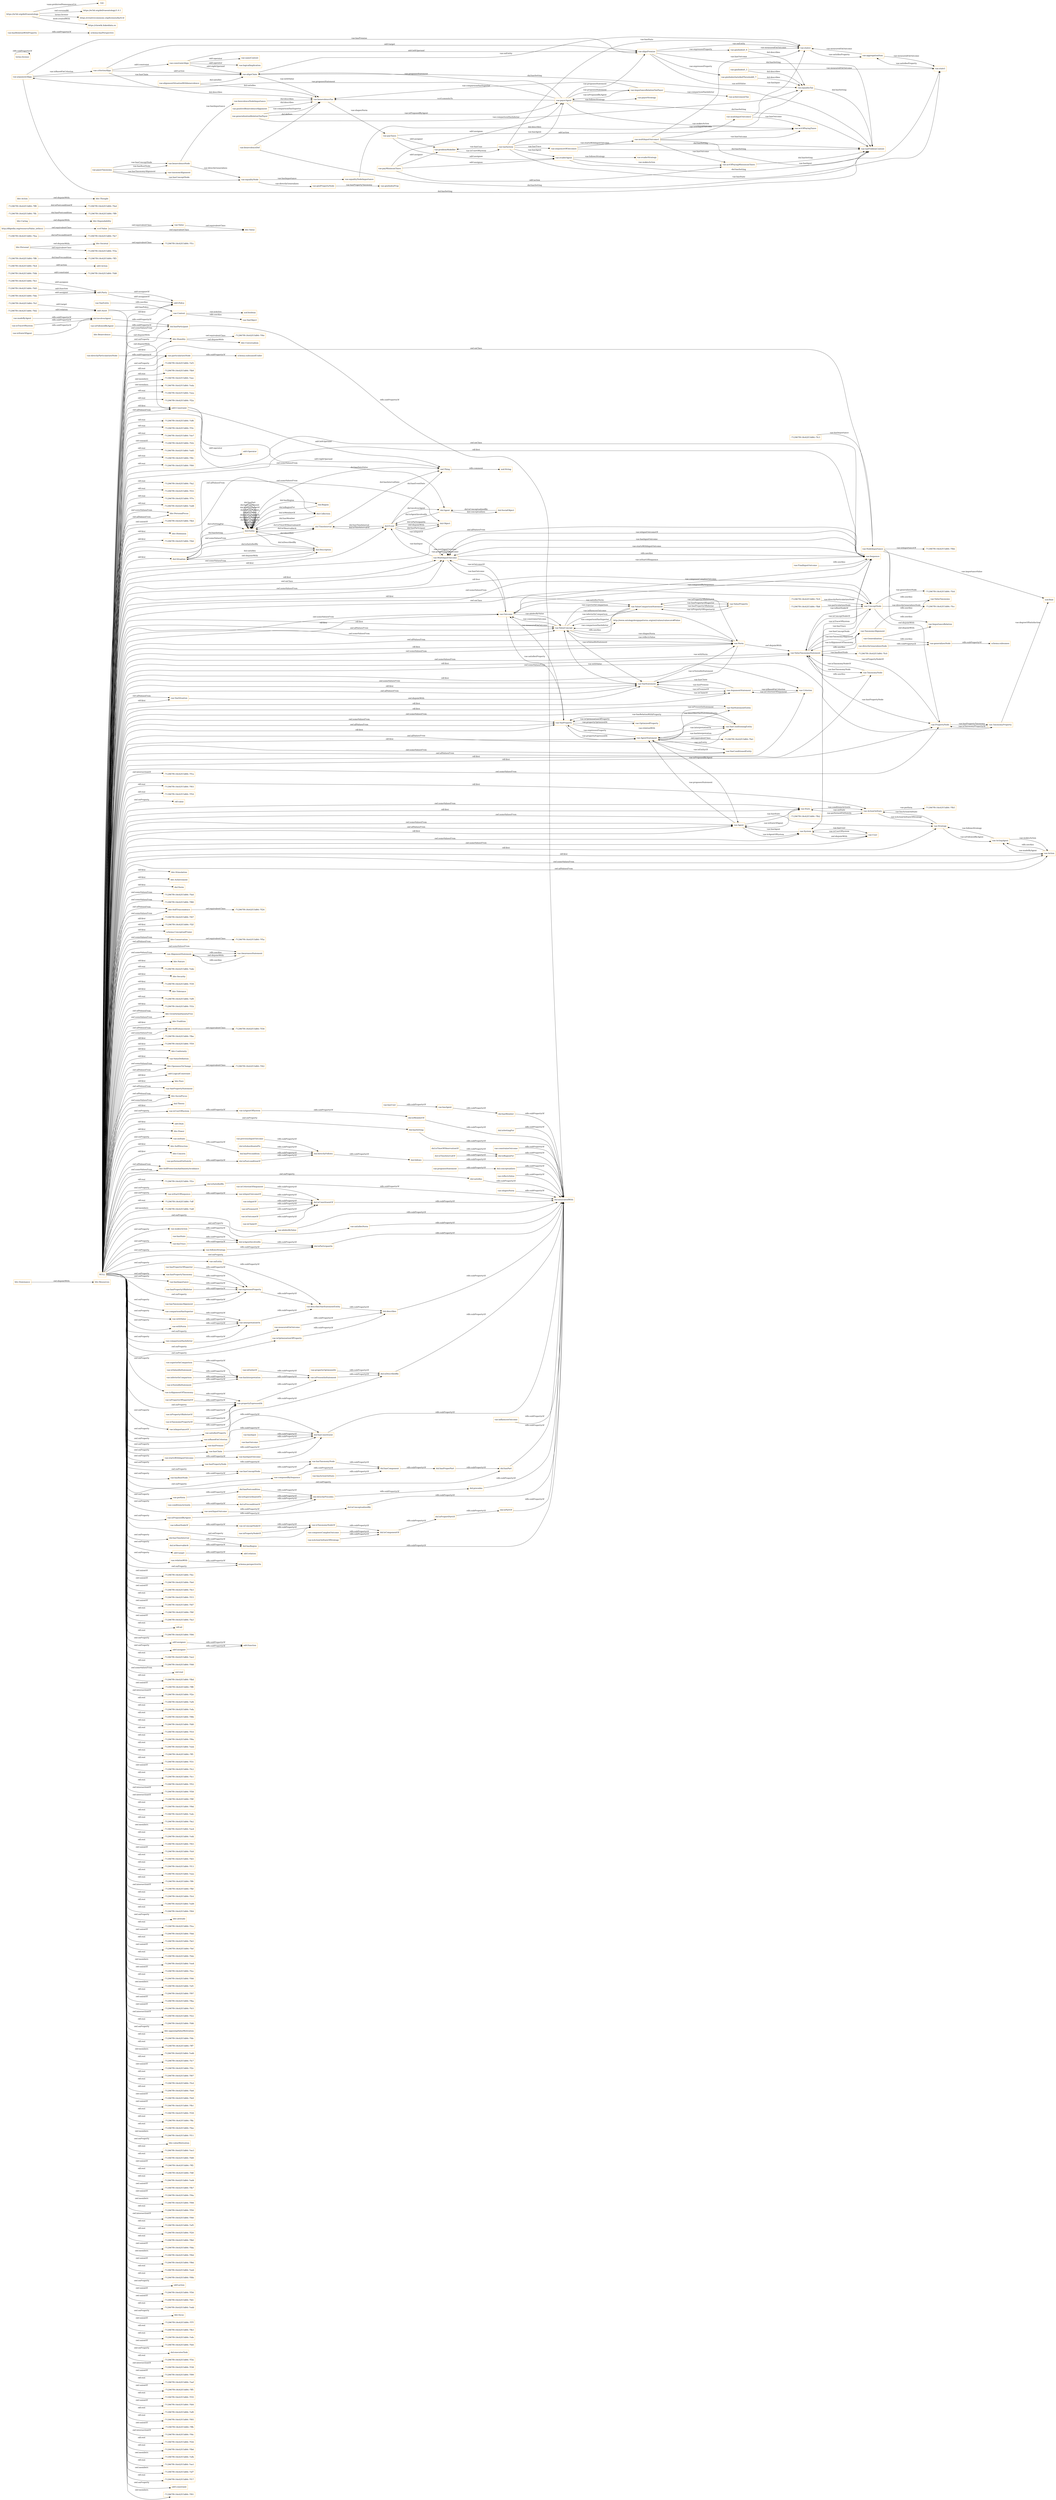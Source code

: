 digraph ar2dtool_diagram { 
rankdir=LR;
size="1501"
node [shape = rectangle, color="orange"]; "bhv:Dominance" "dul:Situation" "-712967f9:18c62f15d84:-7fd8" "odrl:Action" "-712967f9:18c62f15d84:-7f5a" "-712967f9:18c62f15d84:-7fd2" "-712967f9:18c62f15d84:-7ff6" "bhv:Societal" "bhv:PersonalFocus" "bhv:Hedonism" "-712967f9:18c62f15d84:-7fe1" "-712967f9:18c62f15d84:-7f4d" "vae:NodeImportance" "-712967f9:18c62f15d84:-7ff3" "bhv:Universalism" "-712967f9:18c62f15d84:-7fea" "vae:Value" "bhv:Stimulation" "odrl:Policy" "bhv:Achievement" "bhv:Value" "dul:Norm" "-712967f9:18c62f15d84:-7fe7" "-712967f9:18c62f15d84:-7fa4" "odrl:Operator" "-712967f9:18c62f15d84:-7f80" "vae:VaeProperty" "bhv:SelfTrascendence" "-712967f9:18c62f15d84:-7f47" "vae:Outcome" "-712967f9:18c62f15d84:-7fdb" "-712967f9:18c62f15d84:-7f2f" "-712967f9:18c62f15d84:-7f42" "schema:ConceptualFrame" "vae:VaeEntity" "vae:MultiInputOutcome" "bhv:Conservation" "vae:AlignmentStatement" "bhv:Dependability" "dul:SocialObject" "-712967f9:18c62f15d84:-7fbb" "bhv:Caring" "odrl:Asset" "bhv:Nature" "-712967f9:18c62f15d84:-7f4e" "-712967f9:18c62f15d84:-7f30" "vae:Generalization" "vae:Context" "vae:ActionOnState" "-712967f9:18c62f15d84:-7fc3" "vae:VaeStatement" "-712967f9:18c62f15d84:-7fd5" "vae:TaxonomyProperty" "-712967f9:18c62f15d84:-7ff9" "bhv:Security" "vae:ConceptNode" "dul:Object" "-712967f9:18c62f15d84:-7fcc" "-712967f9:18c62f15d84:-7f39" "bhv:Tolerance" "vae:System" "http://dbpedia.org/resource/Value_(ethics)" "bhv:Humility" "-712967f9:18c62f15d84:-7f24" "-712967f9:18c62f15d84:-7fed" "-712967f9:18c62f15d84:-7fc9" "odrl:Party" "vae:Norm" "-712967f9:18c62f15d84:-7f1b" "bhv:GrowthAndAnxietyFree" "vae:User" "vae:Sequence" "vae:AgentStatement" "vae:VaeConditionedEntity" "bhv:Tradition" "dul:Event" "dul:Agent" "vae:ValueTaxonomyStatement" "vae:TaxonomyAlignment" "bhv:SelfEnhancement" "vae:Strategy" "-712967f9:18c62f15d84:-7fbe" "vae:Agent" "bhv:Benevolence" "vae:FinalInputOutcome" "-712967f9:18c62f15d84:-7fa1" "-712967f9:18c62f15d84:-7f3a" "-712967f9:18c62f15d84:-7f59" "vae:VaeSituation" "bhv:Conformity" "vae:Action" "-712967f9:18c62f15d84:-7fc6" "bhv:Resources" "dul:Collection" "vae:AwarenessStatement" "-712967f9:18c62f15d84:-7fc0" "vae:ValueDefinition" "bhv:OpennessToChange" "-712967f9:18c62f15d84:-7fcf" "-712967f9:18c62f15d84:-7fe4" "-712967f9:18c62f15d84:-7ffc" "vae:ActingAgent" "odrl:LogicalConstraint" "-712967f9:18c62f15d84:-7fb2" "vae:ValueConcept" "vae:PropertyNode" "vae:ValueProperty" "vae:ValueComparisonStatement" "vae:VaeStatementEntity" "vae:Criterion" "bhv:Thought" "dul:TimeInterval" "vae:State" "dul:Entity" "bhv:Face" "vae:VaeConditioningEntity" "-712967f9:18c62f15d84:-7f1c" "vae:TaxonomyNode" "vae:VaePropertyStatement" "bhv:SocialFocus" "-712967f9:18c62f15d84:-7fb8" "-712967f9:18c62f15d84:-7ff0" "odrl:Constraint" "vae:OptimizedProperty" "dul:Theory" "dul:Region" "dul:Description" "-712967f9:18c62f15d84:-7fde" "bhv:Action" "vcvf:Value" "odrl:Rule" "bhv:Power" "vae:ImportanceRelation" "bhv:Personal" "vae:ArgumentStatement" "bhv:SelfDirection" "bhv:Concern" "bhv:SelfProtectionAndAnxietyAvoidance" "-712967f9:18c62f15d84:-7fb5" ; /*classes style*/
	"bhv:Action" -> "bhv:Thought" [ label = "owl:disjointWith" ];
	"vae:particularizesNode" -> "schema:subsumedUnder" [ label = "rdfs:subPropertyOf" ];
	"vae:hasConceptNode" -> "vae:hasTaxonomyNode" [ label = "rdfs:subPropertyOf" ];
	"vae:ConceptNode" -> "vae:PropertyNode" [ label = "owl:disjointWith" ];
	"vae:argumentAlign" -> "vae:criterionAlign" [ label = "vae:isBasedOnCriterion" ];
	"vae:argumentAlign" -> "vae:alignPremise" [ label = "vae:hasPremise" ];
	"vae:argumentAlign" -> "vae:alignClaim" [ label = "vae:hasClaim" ];
	"vae:argumentAlign" -> "vae:taxProblemContext" [ label = "dul:hasSetting" ];
	"vae:isTaxonomyNodeOf" -> "dul:isComponentOf" [ label = "rdfs:subPropertyOf" ];
	"vae:previousInputOutcome" -> "dul:directlyFollows" [ label = "rdfs:subPropertyOf" ];
	"vae:proposesStatement" -> "dul:conceptualizes" [ label = "rdfs:subPropertyOf" ];
	"vae:hasTaxonomyNode" -> "dul:hasComponent" [ label = "rdfs:subPropertyOf" ];
	"vae:giniPropertyNode" -> "vae:giniIndexProp" [ label = "vae:hasPropertyTaxonomy" ];
	"dul:isSatisfiedBy" -> "dul:associatedWith" [ label = "rdfs:subPropertyOf" ];
	"vae:nextInputOutcome" -> "dul:directlyPrecedes" [ label = "rdfs:subPropertyOf" ];
	"vae:abidesByValue" -> "dul:associatedWith" [ label = "rdfs:subPropertyOf" ];
	"vae:VaeSituation" -> "vae:VaeStatement" [ label = "owl:disjointWith" ];
	"vae:benvolenceNodeImportance" -> "vae:benevolenceTax" [ label = "dul:describes" ];
	"dul:conceptualizes" -> "dul:associatedWith" [ label = "rdfs:subPropertyOf" ];
	"vae:comparisonHasInferior" -> "vae:interpretationOn" [ label = "rdfs:subPropertyOf" ];
	"vae:hasTrace" -> "dul:isAgentInvolvedIn" [ label = "rdfs:subPropertyOf" ];
	"vae:shapesNorm" -> "dul:associatedWith" [ label = "rdfs:subPropertyOf" ];
	"vae:isInputOf" -> "dul:isConstituentOf" [ label = "rdfs:subPropertyOf" ];
	"dul:involvesAgent" -> "dul:hasParticipant" [ label = "rdfs:subPropertyOf" ];
	"dul:isObservableAt" -> "dul:hasRegion" [ label = "rdfs:subPropertyOf" ];
	"terms:license" -> "terms:license" [ label = "rdfs:subPropertyOf" ];
	"vae:multiInputOutcome2" -> "vae:actOfPayingTaxes" [ label = "vae:hasOutcome" ];
	"vae:multiInputOutcome2" -> "vae:state2" [ label = "vae:hasInput" ];
	"vae:satisfiesNorm" -> "dul:associatedWith" [ label = "rdfs:subPropertyOf" ];
	"bhv:SelfTrascendence" -> "-712967f9:18c62f15d84:-7f24" [ label = "owl:equivalentClass" ];
	"dul:isAgentInvolvedIn" -> "dul:isParticipantIn" [ label = "rdfs:subPropertyOf" ];
	"http://dbpedia.org/resource/Value_(ethics)" -> "vcvf:Value" [ label = "owl:equivalentClass" ];
	"vae:describesVaeStatementEntity" -> "dul:describes" [ label = "rdfs:subPropertyOf" ];
	"vae:hasPropertyTaxonomy" -> "vae:expressesProperty" [ label = "rdfs:subPropertyOf" ];
	"dul:Event" -> "dul:Object" [ label = "owl:disjointWith" ];
	"vae:isPremiseOf" -> "dul:isConstituentOf" [ label = "rdfs:subPropertyOf" ];
	"dul:isConstituentOf" -> "dul:associatedWith" [ label = "rdfs:subPropertyOf" ];
	"vae:interpretationOn" -> "vae:describesVaeStatementEntity" [ label = "rdfs:subPropertyOf" ];
	"vae:isTestedInStatement" -> "vae:hasInterpretation" [ label = "rdfs:subPropertyOf" ];
	"dul:Description" -> "dul:Situation" [ label = "owl:disjointWith" ];
	"vae:giniIndex0_3" -> "vae:state1" [ label = "vae:measuredOnOutcome" ];
	"vae:giniIndex0_3" -> "vae:equalityTax" [ label = "dul:describes" ];
	"vae:madeByAgent" -> "dul:involvesAgent" [ label = "rdfs:subPropertyOf" ];
	"dul:isPreconditionOf" -> "dul:directlyPrecedes" [ label = "rdfs:subPropertyOf" ];
	"vae:isOutcomeOf" -> "dul:isConstituentOf" [ label = "rdfs:subPropertyOf" ];
	"vae:isPresentInStatement" -> "dul:isDescribedBy" [ label = "rdfs:subPropertyOf" ];
	"vae:hasInput" -> "dul:hasConstituent" [ label = "rdfs:subPropertyOf" ];
	"bhv:Personal" -> "bhv:Societal" [ label = "owl:disjointWith" ];
	"bhv:Personal" -> "-712967f9:18c62f15d84:-7f3a" [ label = "owl:equivalentClass" ];
	"vae:hasUser" -> "vae:hasAgent" [ label = "rdfs:subPropertyOf" ];
	"vae:equalityTax" -> "vae:taxProblemContext" [ label = "dul:hasSetting" ];
	"vae:influencesOutcome" -> "dul:associatedWith" [ label = "rdfs:subPropertyOf" ];
	"dul:hasPart" -> "dul:associatedWith" [ label = "rdfs:subPropertyOf" ];
	"vae:onState" -> "dul:hasPrecondition" [ label = "rdfs:subPropertyOf" ];
	"vae:hasActionOnState" -> "dul:hasComponent" [ label = "rdfs:subPropertyOf" ];
	"vae:AgentStatement" -> "-712967f9:18c62f15d84:-7fa1" [ label = "owl:equivalentClass" ];
	"vae:hasPropertyNode" -> "vae:hasTaxonomyNode" [ label = "rdfs:subPropertyOf" ];
	"vae:payMinimumTaxes" -> "vae:problemModeller" [ label = "odrl:assigner" ];
	"vae:payMinimumTaxes" -> "vae:payerAgent" [ label = "odrl:assignee" ];
	"vae:payMinimumTaxes" -> "vae:evaderAgent" [ label = "odrl:assignee" ];
	"vae:payMinimumTaxes" -> "vae:actOfPayingMiniumumTaxes" [ label = "odrl:action" ];
	"vae:equalityNode" -> "vae:giniPropertyNode" [ label = "vae:directlyGeneralizes" ];
	"vae:equalityNode" -> "vae:equalityNodeImportance" [ label = "vae:hasImportance" ];
	"dul:hasPrecondition" -> "dul:directlyFollows" [ label = "rdfs:subPropertyOf" ];
	"vae:hasPropertyOfSuperior" -> "vae:expressesProperty" [ label = "rdfs:subPropertyOf" ];
	"odrl:Asset" -> "odrl:Constraint" [ label = "owl:disjointWith" ];
	"bhv:Conservation" -> "-712967f9:18c62f15d84:-7f5a" [ label = "owl:equivalentClass" ];
	"dul:hasRegion" -> "dul:associatedWith" [ label = "rdfs:subPropertyOf" ];
	"vae:isPropertyNodeOf" -> "vae:isTaxonomyNodeOf" [ label = "rdfs:subPropertyOf" ];
	"bhv:Societal" -> "-712967f9:18c62f15d84:-7f1c" [ label = "owl:equivalentClass" ];
	"dul:precedes" -> "dul:associatedWith" [ label = "rdfs:subPropertyOf" ];
	"vae:comparisonHasSuperior" -> "vae:interpretationOn" [ label = "rdfs:subPropertyOf" ];
	"vae:hasOutcome" -> "dul:hasConstituent" [ label = "rdfs:subPropertyOf" ];
	"vae:Norm" -> "vae:ValueTaxonomyStatement" [ label = "owl:disjointWith" ];
	"vae:alignPremise" -> "vae:equalityTax" [ label = "vae:withValue" ];
	"vae:alignPremise" -> "vae:state2" [ label = "vae:onEntity" ];
	"vae:alignPremise" -> "vae:giniIndexSatisfiedThreshold0_7" [ label = "vae:expressesProperty" ];
	"vae:alignPremise" -> "vae:giniIndex0_9" [ label = "vae:expressesProperty" ];
	"vae:alignPremise" -> "vae:taxProblemContext" [ label = "dul:hasSetting" ];
	"vae:isProposedByAgent" -> "dul:isConceptualizedBy" [ label = "rdfs:subPropertyOf" ];
	"dul:isComponentOf" -> "dul:isPropertPartOf" [ label = "rdfs:subPropertyOf" ];
	"vae:Value" -> "bhv:Value" [ label = "owl:equivalentClass" ];
	"bhv:Dominance" -> "bhv:Resources" [ label = "owl:disjointWith" ];
	"vae:isEntityOf" -> "vae:isPresentInStatement" [ label = "rdfs:subPropertyOf" ];
	"dul:isConceptualizedBy" -> "dul:associatedWith" [ label = "rdfs:subPropertyOf" ];
	"vae:MultiInputOutcome" -> "vae:Sequence" [ label = "rdfs:seeAlso" ];
	"vae:propertyExpressedAt" -> "vae:isPresentInStatement" [ label = "rdfs:subPropertyOf" ];
	"vae:payerAgent" -> "vae:taxProblemContext" [ label = "dul:hasSetting" ];
	"vae:payerAgent" -> "vae:importanceRelationTaxPayer" [ label = "vae:proposesStatement" ];
	"vae:payerAgent" -> "vae:payerStrategy" [ label = "vae:followsStrategy" ];
	"vae:payerAgent" -> "vae:benevolenceTax" [ label = "vcvf:commitsTo" ];
	"vae:payerAgent" -> "vae:argumentAlign" [ label = "vae:proposesStatement" ];
	"vae:payerAgent" -> "vae:alignClaim" [ label = "vae:proposesStatement" ];
	"vae:payerAgent" -> "vae:actOfPayingTaxes" [ label = "vae:makesAction" ];
	"vae:payerAgent" -> "vae:alignPremise" [ label = "vae:proposesStatement" ];
	"vae:hasState" -> "dul:isAgentInvolvedIn" [ label = "rdfs:subPropertyOf" ];
	"vae:AwarenessStatement" -> "vae:AlignmentStatement" [ label = "rdfs:seeAlso" ];
	"vae:isConceptNodeOf" -> "vae:isTaxonomyNodeOf" [ label = "rdfs:subPropertyOf" ];
	"bhv:Caring" -> "bhv:Dependability" [ label = "owl:disjointWith" ];
	"vae:payTaxes" -> "vae:problemModeller" [ label = "odrl:assigner" ];
	"vae:payTaxes" -> "vae:evaderAgent" [ label = "odrl:assignee" ];
	"vae:payTaxes" -> "vae:actOfPayingTaxes" [ label = "odrl:action" ];
	"vae:hasRootNode" -> "vae:hasConceptNode" [ label = "rdfs:subPropertyOf" ];
	"vae:isAgentOfSystem" -> "dul:isMemberOf" [ label = "rdfs:subPropertyOf" ];
	"dul:hasProperPart" -> "dul:hasPart" [ label = "rdfs:subPropertyOf" ];
	"vae:aggregationSum" -> "vae:state2" [ label = "vae:measuredOnOutcome" ];
	"vae:aggregationSum" -> "vae:state1" [ label = "vae:measuredOnOutcome" ];
	"vae:ValueConcept" -> "http://www.ontologydesignpatterns.org/ont/values/valuecore#Value" [ label = "rdfs:seeAlso" ];
	"vae:state1" -> "vae:aggregationSum" [ label = "vae:satisfiesProperty" ];
	"vae:isInputOutcomeOf" -> "dul:isConstituentOf" [ label = "rdfs:subPropertyOf" ];
	"vae:payerTaxonomy" -> "vae:taxonomAlignment" [ label = "vae:hasTaxonomyAlignment" ];
	"vae:payerTaxonomy" -> "vae:benevolenceNode" [ label = "vae:hasRootNode" ];
	"vae:payerTaxonomy" -> "vae:equalityNode" [ label = "vae:hasConceptNode" ];
	"vae:payerTaxonomy" -> "vae:benevolenceNode" [ label = "vae:hasConceptNode" ];
	"vae:isTaxonomyPropertyOf" -> "vae:propertyExpressedAt" [ label = "rdfs:subPropertyOf" ];
	"vae:giniIndex0_9" -> "vae:state2" [ label = "vae:measuredOnOutcome" ];
	"vae:giniIndex0_9" -> "vae:equalityTax" [ label = "dul:describes" ];
	"vae:directlyParticularizesNode" -> "vae:particularizesNode" [ label = "rdfs:subPropertyOf" ];
	"vae:isRootNodeOf" -> "vae:isConceptNodeOf" [ label = "rdfs:subPropertyOf" ];
	"vae:problemModeller" -> "vae:taxSystem" [ label = "vae:isUserOfSystem" ];
	"dul:hasSetting" -> "dul:associatedWith" [ label = "rdfs:subPropertyOf" ];
	"dul:hasMember" -> "dul:associatedWith" [ label = "rdfs:subPropertyOf" ];
	"vae:expressesProperty" -> "vae:describesVaeStatementEntity" [ label = "rdfs:subPropertyOf" ];
	"vae:taxSystem" -> "vae:problemModeller" [ label = "vae:hasUser" ];
	"vae:taxSystem" -> "vae:sequenceOfOutcomes" [ label = "vae:hasTrace" ];
	"vae:taxSystem" -> "vae:state2" [ label = "vae:hasState" ];
	"vae:taxSystem" -> "vae:state1" [ label = "vae:hasState" ];
	"vae:taxSystem" -> "vae:payerAgent" [ label = "vae:hasAgent" ];
	"vae:taxSystem" -> "vae:evaderAgent" [ label = "vae:hasAgent" ];
	"vae:taxSystem" -> "vae:taxProblemContext" [ label = "dul:hasSetting" ];
	"vae:hasAgent" -> "dul:hasMember" [ label = "rdfs:subPropertyOf" ];
	"vae:isFollowedByAgent" -> "dul:hasParticipant" [ label = "rdfs:subPropertyOf" ];
	"vae:criterionAlign" -> "vae:alignPremise" [ label = "odrl:target" ];
	"vae:criterionAlign" -> "vae:constraintAlign" [ label = "odrl:constraint" ];
	"vae:criterionAlign" -> "vae:alignClaim" [ label = "odrl:action" ];
	"vae:criterionAlign" -> "vae:benevolenceTax" [ label = "dul:describes" ];
	"vae:hasRelationWithProperty" -> "schema:hasPerspective" [ label = "rdfs:subPropertyOf" ];
	"vae:measuredOnOutcome" -> "dul:describes" [ label = "rdfs:subPropertyOf" ];
	"vae:isImportanceOf" -> "vae:propertyExpressedAt" [ label = "rdfs:subPropertyOf" ];
	"dul:isSettingFor" -> "dul:associatedWith" [ label = "rdfs:subPropertyOf" ];
	"vae:perform" -> "dul:hasPostcondition" [ label = "rdfs:subPropertyOf" ];
	"vcvf:Value" -> "bhv:Value" [ label = "owl:equivalentClass" ];
	"vcvf:Value" -> "vae:Value" [ label = "owl:equivalentClass" ];
	"dul:isPartOf" -> "dul:associatedWith" [ label = "rdfs:subPropertyOf" ];
	"vae:isTraceOfSystem" -> "dul:involvesAgent" [ label = "rdfs:subPropertyOf" ];
	"dul:isParticipantIn" -> "dul:associatedWith" [ label = "rdfs:subPropertyOf" ];
	"vae:directlyGeneralizesNode" -> "vae:generalizesNode" [ label = "rdfs:subPropertyOf" ];
	"dul:hasTimeInterval" -> "dul:hasRegion" [ label = "rdfs:subPropertyOf" ];
	"vae:importanceRelationTaxPayer" -> "vae:payerAgent" [ label = "vae:isProposedByAgent" ];
	"vae:importanceRelationTaxPayer" -> "vae:benevolenceTax" [ label = "vae:comparisonHasSuperior" ];
	"vae:importanceRelationTaxPayer" -> "vae:achievementTax" [ label = "vae:comparisonHasInferior" ];
	"vae:conditionsActionIn" -> "dul:isPreconditionOf" [ label = "rdfs:subPropertyOf" ];
	"vae:superiorInComparison" -> "vae:hasInterpretation" [ label = "rdfs:subPropertyOf" ];
	"vae:System" -> "vae:User" [ label = "owl:disjointWith" ];
	"dul:satisfies" -> "dul:associatedWith" [ label = "rdfs:subPropertyOf" ];
	"vae:TaxonomyNode" -> "vae:ValueTaxonomyStatement" [ label = "rdfs:seeAlso" ];
	"vae:ValueTaxonomyStatement" -> "vae:TaxonomyAlignment" [ label = "rdfs:seeAlso" ];
	"vae:followsStrategy" -> "dul:isParticipantIn" [ label = "rdfs:subPropertyOf" ];
	"vae:hasPropertyOfInferior" -> "vae:expressesProperty" [ label = "rdfs:subPropertyOf" ];
	"vae:composedBySequence" -> "dul:hasComponent" [ label = "rdfs:subPropertyOf" ];
	"vae:isActionOnStateOfStrategy" -> "dul:isComponentOf" [ label = "rdfs:subPropertyOf" ];
	"https://w3id.org/def/vaeontology" -> "vae:" [ label = "vann:preferredNamespaceUri" ];
	"https://w3id.org/def/vaeontology" -> "https://w3id.org/def/vaeontology/1.0.1" [ label = "owl:versionIRI" ];
	"https://w3id.org/def/vaeontology" -> "https://creativecommons.org/licenses/by/4.0/" [ label = "terms:license" ];
	"https://w3id.org/def/vaeontology" -> "https://chowlk.linkeddata.es" [ label = "mod:createdWith" ];
	"vae:benevolenceTax" -> "vae:payTaxes" [ label = "vae:shapesNorm" ];
	"dul:hasComponent" -> "dul:hasProperPart" [ label = "rdfs:subPropertyOf" ];
	"vae:startsWithInputOutcome" -> "vae:hasInputOutcome" [ label = "rdfs:subPropertyOf" ];
	"dul:hasParticipant" -> "dul:associatedWith" [ label = "rdfs:subPropertyOf" ];
	"vae:isOptimizationOfProperty" -> "dul:describes" [ label = "rdfs:subPropertyOf" ];
	"vae:propertyOptimizedAt" -> "dul:isDescribedBy" [ label = "rdfs:subPropertyOf" ];
	"bhv:Humility" -> "bhv:Universalism" [ label = "owl:disjointWith" ];
	"bhv:Humility" -> "-712967f9:18c62f15d84:-7f4e" [ label = "owl:equivalentClass" ];
	"vae:FinalInputOutcome" -> "vae:Sequence" [ label = "rdfs:seeAlso" ];
	"odrl:target" -> "odrl:relation" [ label = "rdfs:subPropertyOf" ];
	"vae:benevolenceDef" -> "vae:benevolenceTax" [ label = "dul:defines" ];
	"vae:benevolenceDef" -> "vae:taxProblemContext" [ label = "dul:hasSetting" ];
	"bhv:SelfEnhancement" -> "-712967f9:18c62f15d84:-7f30" [ label = "owl:equivalentClass" ];
	"dul:directlyPrecedes" -> "dul:precedes" [ label = "rdfs:subPropertyOf" ];
	"vae:makesAction" -> "dul:isAgentInvolvedIn" [ label = "rdfs:subPropertyOf" ];
	"vae:constrainsOutcome" -> "dul:associatedWith" [ label = "rdfs:subPropertyOf" ];
	"vae:withValue" -> "vae:interpretationOn" [ label = "rdfs:subPropertyOf" ];
	"vae:constraintAlign" -> "vae:alignClaim" [ label = "odrl:rightOperand" ];
	"vae:constraintAlign" -> "vae:sameContext" [ label = "odrl:operator" ];
	"vae:constraintAlign" -> "vae:logicalImplication" [ label = "odrl:operator" ];
	"vae:constraintAlign" -> "vae:alignPremise" [ label = "odrl:leftOperand" ];
	"dul:isRegionFor" -> "dul:associatedWith" [ label = "rdfs:subPropertyOf" ];
	"dul:describes" -> "dul:associatedWith" [ label = "rdfs:subPropertyOf" ];
	"vae:satisfiesProperty" -> "dul:isDescribedBy" [ label = "rdfs:subPropertyOf" ];
	"vae:isAlignmentOfTaxonomy" -> "vae:propertyExpressedAt" [ label = "rdfs:subPropertyOf" ];
	"vae:TaxonomyAlignment" -> "vae:ValueTaxonomy" [ label = "rdfs:seeAlso" ];
	"vae:generalizationRelationTaxPayer" -> "vae:payerAgent" [ label = "vae:isProposedByAgent" ];
	"vae:generalizationRelationTaxPayer" -> "vae:benevolenceTax" [ label = "vae:comparisonHasSuperior" ];
	"vae:generalizationRelationTaxPayer" -> "vae:equalityTax" [ label = "vae:comparisonHasInferior" ];
	"vae:hasImportance" -> "vae:expressesProperty" [ label = "rdfs:subPropertyOf" ];
	"vae:alignClaim" -> "vae:benevolenceTax" [ label = "vae:withValue" ];
	"vae:alignClaim" -> "vae:state2" [ label = "vae:onEntity" ];
	"vae:alignClaim" -> "vae:taxProblemContext" [ label = "dul:hasSetting" ];
	"dul:isDescribedBy" -> "dul:associatedWith" [ label = "rdfs:subPropertyOf" ];
	"vae:actOfPayingMiniumumTaxes" -> "vae:taxProblemContext" [ label = "dul:hasSetting" ];
	"vae:relationWith" -> "schema:perspectiveOn" [ label = "rdfs:subPropertyOf" ];
	"vae:NodeImportance" -> "vae:ValueTaxonomy" [ label = "rdfs:seeAlso" ];
	"vae:NodeImportance" -> "vae:ImportanceRelation" [ label = "rdfs:seeAlso" ];
	"dul:isSubordinatedTo" -> "dul:directlyFollows" [ label = "rdfs:subPropertyOf" ];
	"vae:multiInputOutcome1" -> "vae:multiInputOutcome2" [ label = "vae:nextInputOutcome" ];
	"vae:multiInputOutcome1" -> "vae:state2" [ label = "vae:hasOutcome" ];
	"vae:multiInputOutcome1" -> "vae:actOfPayingTaxes" [ label = "vae:hasOutcome" ];
	"vae:multiInputOutcome1" -> "vae:actOfPayingMiniumumTaxes" [ label = "vae:hasOutcome" ];
	"vae:multiInputOutcome1" -> "vae:state1" [ label = "vae:hasInput" ];
	"vae:Action" -> "vae:ActingAgent" [ label = "rdfs:seeAlso" ];
	"vae:isValuedInStatement" -> "vae:hasInterpretation" [ label = "rdfs:subPropertyOf" ];
	"vae:sequenceOfOutcomes" -> "vae:multiInputOutcome1" [ label = "vae:startsWithInputOutcome" ];
	"vae:sequenceOfOutcomes" -> "vae:taxProblemContext" [ label = "dul:hasSetting" ];
	"vae:inferiorInComparison" -> "vae:hasInterpretation" [ label = "rdfs:subPropertyOf" ];
	"vae:VaeEntity" -> "vae:Context" [ label = "rdfs:seeAlso" ];
	"vae:withNorm" -> "vae:interpretationOn" [ label = "rdfs:subPropertyOf" ];
	"vae:isClaimOf" -> "dul:isConstituentOf" [ label = "rdfs:subPropertyOf" ];
	"vae:hasInputOutcome" -> "dul:hasConstituent" [ label = "rdfs:subPropertyOf" ];
	"vae:alignmentSituationWithbenevolence" -> "vae:benevolenceTax" [ label = "dul:satisfies" ];
	"vae:alignmentSituationWithbenevolence" -> "vae:alignClaim" [ label = "dul:satisfies" ];
	"vae:isPropertyOfSuperiorOf" -> "vae:propertyExpressedAt" [ label = "rdfs:subPropertyOf" ];
	"vae:evaderAgent" -> "vae:actOfPayingMiniumumTaxes" [ label = "vae:makesAction" ];
	"vae:evaderAgent" -> "vae:evaderStrategy" [ label = "vae:followsStrategy" ];
	"vae:evaderAgent" -> "vae:taxProblemContext" [ label = "dul:hasSetting" ];
	"vae:isStateOfAgent" -> "dul:involvesAgent" [ label = "rdfs:subPropertyOf" ];
	"dul:isPropertPartOf" -> "dul:isPartOf" [ label = "rdfs:subPropertyOf" ];
	"vae:Generalization" -> "vae:generalizesNode" [ label = "rdfs:seeAlso" ];
	"vae:Generalization" -> "vae:ImportanceRelation" [ label = "owl:disjointWith" ];
	"vae:Context" -> "vae:VaeObject" [ label = "rdfs:seeAlso" ];
	"NULL" -> "-712967f9:18c62f15d84:-7fec" [ label = "owl:unionOf" ];
	"NULL" -> "-712967f9:18c62f15d84:-7fe0" [ label = "owl:unionOf" ];
	"NULL" -> "dul:Collection" [ label = "owl:allValuesFrom" ];
	"NULL" -> "vae:hasConceptNode" [ label = "owl:onProperty" ];
	"NULL" -> "-712967f9:18c62f15d84:-7fe3" [ label = "owl:unionOf" ];
	"NULL" -> "-712967f9:18c62f15d84:-7f15" [ label = "rdf:rest" ];
	"NULL" -> "-712967f9:18c62f15d84:-7f80" [ label = "owl:someValuesFrom" ];
	"NULL" -> "-712967f9:18c62f15d84:-7fd7" [ label = "owl:unionOf" ];
	"NULL" -> "-712967f9:18c62f15d84:-7f0f" [ label = "rdf:rest" ];
	"NULL" -> "-712967f9:18c62f15d84:-7f59" [ label = "rdf:first" ];
	"NULL" -> "bhv:PersonalFocus" [ label = "owl:someValuesFrom" ];
	"NULL" -> "bhv:Hedonism" [ label = "rdf:first" ];
	"NULL" -> "bhv:Conservation" [ label = "owl:allValuesFrom" ];
	"NULL" -> "-712967f9:18c62f15d84:-7fa3" [ label = "owl:unionOf" ];
	"NULL" -> "rdf:nil" [ label = "rdf:rest" ];
	"NULL" -> "vae:VaeConditioningEntity" [ label = "owl:someValuesFrom" ];
	"NULL" -> "vae:isBasedOnCriterion" [ label = "owl:onProperty" ];
	"NULL" -> "-712967f9:18c62f15d84:-7f06" [ label = "rdf:rest" ];
	"NULL" -> "vae:isTaxonomyNodeOf" [ label = "owl:onProperty" ];
	"NULL" -> "vae:interpretationOn" [ label = "owl:onProperty" ];
	"NULL" -> "vae:ConceptNode" [ label = "rdf:first" ];
	"NULL" -> "vae:PropertyNode" [ label = "rdf:first" ];
	"NULL" -> "-712967f9:18c62f15d84:-7f4d" [ label = "rdf:first" ];
	"NULL" -> "odrl:assignee" [ label = "owl:onProperty" ];
	"NULL" -> "vae:ConceptNode" [ label = "owl:someValuesFrom" ];
	"NULL" -> "vae:expressesProperty" [ label = "owl:onProperty" ];
	"NULL" -> "vae:VaeSituation" [ label = "owl:allValuesFrom" ];
	"NULL" -> "-712967f9:18c62f15d84:-7ee2" [ label = "rdf:rest" ];
	"NULL" -> "dul:hasSetting" [ label = "owl:onProperty" ];
	"NULL" -> "bhv:SelfTrascendence" [ label = "owl:someValuesFrom" ];
	"NULL" -> "-712967f9:18c62f15d84:-7f48" [ label = "rdf:rest" ];
	"NULL" -> "owl:real" [ label = "owl:someValuesFrom" ];
	"NULL" -> "-712967f9:18c62f15d84:-7fbd" [ label = "rdf:rest" ];
	"NULL" -> "-712967f9:18c62f15d84:-7ff8" [ label = "owl:unionOf" ];
	"NULL" -> "odrl:LogicalConstraint" [ label = "rdf:first" ];
	"NULL" -> "vae:onEntity" [ label = "owl:onProperty" ];
	"NULL" -> "vae:VaeConditioningEntity" [ label = "owl:allValuesFrom" ];
	"NULL" -> "vae:TaxonomyNode" [ label = "rdf:first" ];
	"NULL" -> "vae:abidesByValue" [ label = "owl:onProperty" ];
	"NULL" -> "vae:comparisonHasInferior" [ label = "owl:onProperty" ];
	"NULL" -> "-712967f9:18c62f15d84:-7f2f" [ label = "rdf:first" ];
	"NULL" -> "vae:isUserOfSystem" [ label = "owl:onProperty" ];
	"NULL" -> "-712967f9:18c62f15d84:-7f2e" [ label = "owl:intersectionOf" ];
	"NULL" -> "vae:ActionOnState" [ label = "rdf:first" ];
	"NULL" -> "-712967f9:18c62f15d84:-7ef4" [ label = "rdf:rest" ];
	"NULL" -> "vae:VaeStatement" [ label = "owl:someValuesFrom" ];
	"NULL" -> "vae:Criterion" [ label = "owl:allValuesFrom" ];
	"NULL" -> "odrl:Constraint" [ label = "owl:allValuesFrom" ];
	"NULL" -> "vae:VaeProperty" [ label = "owl:allValuesFrom" ];
	"NULL" -> "-712967f9:18c62f15d84:-7efa" [ label = "rdf:rest" ];
	"NULL" -> "bhv:GrowthAndAnxietyFree" [ label = "owl:someValuesFrom" ];
	"NULL" -> "vae:withValue" [ label = "owl:onProperty" ];
	"NULL" -> "vae:Strategy" [ label = "owl:someValuesFrom" ];
	"NULL" -> "vae:ConceptNode" [ label = "owl:onClass" ];
	"NULL" -> "vae:Action" [ label = "rdf:first" ];
	"NULL" -> "-712967f9:18c62f15d84:-7f8b" [ label = "rdf:rest" ];
	"NULL" -> "-712967f9:18c62f15d84:-7fd0" [ label = "rdf:rest" ];
	"NULL" -> "vae:MultiInputOutcome" [ label = "owl:someValuesFrom" ];
	"NULL" -> "-712967f9:18c62f15d84:-7f10" [ label = "rdf:rest" ];
	"NULL" -> "-712967f9:18c62f15d84:-7f0a" [ label = "rdf:rest" ];
	"NULL" -> "dul:hasPart" [ label = "owl:onProperty" ];
	"NULL" -> "-712967f9:18c62f15d84:-7eeb" [ label = "rdf:rest" ];
	"NULL" -> "-712967f9:18c62f15d84:-7ff1" [ label = "rdf:rest" ];
	"NULL" -> "vae:AwarenessStatement" [ label = "owl:someValuesFrom" ];
	"NULL" -> "-712967f9:18c62f15d84:-7f31" [ label = "rdf:rest" ];
	"NULL" -> "-712967f9:18c62f15d84:-7fc2" [ label = "owl:unionOf" ];
	"NULL" -> "-712967f9:18c62f15d84:-7fc1" [ label = "rdf:rest" ];
	"NULL" -> "vae:startsWithInputOutcome" [ label = "owl:onProperty" ];
	"NULL" -> "-712967f9:18c62f15d84:-7f52" [ label = "rdf:rest" ];
	"NULL" -> "-712967f9:18c62f15d84:-7f58" [ label = "owl:intersectionOf" ];
	"NULL" -> "-712967f9:18c62f15d84:-7f9f" [ label = "owl:intersectionOf" ];
	"NULL" -> "-712967f9:18c62f15d84:-7f9d" [ label = "rdf:rest" ];
	"NULL" -> "-712967f9:18c62f15d84:-7edc" [ label = "rdf:rest" ];
	"NULL" -> "-712967f9:18c62f15d84:-7fe2" [ label = "rdf:rest" ];
	"NULL" -> "-712967f9:18c62f15d84:-7ee4" [ label = "owl:members" ];
	"NULL" -> "vae:Agent" [ label = "owl:someValuesFrom" ];
	"NULL" -> "bhv:Tradition" [ label = "rdf:first" ];
	"NULL" -> "vae:isStartOfSequence" [ label = "owl:onProperty" ];
	"NULL" -> "-712967f9:18c62f15d84:-7efd" [ label = "rdf:rest" ];
	"NULL" -> "vae:nextInputOutcome" [ label = "owl:onProperty" ];
	"NULL" -> "-712967f9:18c62f15d84:-7f43" [ label = "rdf:rest" ];
	"NULL" -> "vae:Sequence" [ label = "owl:onClass" ];
	"NULL" -> "vae:hasRootNode" [ label = "owl:onProperty" ];
	"NULL" -> "-712967f9:18c62f15d84:-7fc8" [ label = "owl:unionOf" ];
	"NULL" -> "-712967f9:18c62f15d84:-7fd3" [ label = "rdf:rest" ];
	"NULL" -> "vae:VaeConditionedEntity" [ label = "owl:someValuesFrom" ];
	"NULL" -> "-712967f9:18c62f15d84:-7f13" [ label = "rdf:rest" ];
	"NULL" -> "bhv:SelfEnhancement" [ label = "owl:someValuesFrom" ];
	"NULL" -> "bhv:GrowthAndAnxietyFree" [ label = "owl:allValuesFrom" ];
	"NULL" -> "vae:Outcome" [ label = "owl:someValuesFrom" ];
	"NULL" -> "-712967f9:18c62f15d84:-7eee" [ label = "rdf:rest" ];
	"NULL" -> "bhv:SelfDirection" [ label = "rdf:first" ];
	"NULL" -> "vae:TaxonomyProperty" [ label = "owl:someValuesFrom" ];
	"NULL" -> "-712967f9:18c62f15d84:-7ff4" [ label = "rdf:rest" ];
	"NULL" -> "dul:Theory" [ label = "rdf:first" ];
	"NULL" -> "-712967f9:18c62f15d84:-7fbf" [ label = "owl:intersectionOf" ];
	"NULL" -> "dul:Event" [ label = "rdf:first" ];
	"NULL" -> "vae:NodeImportance" [ label = "owl:onClass" ];
	"NULL" -> "-712967f9:18c62f15d84:-7fc4" [ label = "rdf:rest" ];
	"NULL" -> "vae:ArgumentStatement" [ label = "rdf:first" ];
	"NULL" -> "-712967f9:18c62f15d84:-7ed9" [ label = "rdf:rest" ];
	"NULL" -> "-712967f9:18c62f15d84:-7f04" [ label = "rdf:rest" ];
	"NULL" -> "bhv:attitude" [ label = "owl:onProperty" ];
	"NULL" -> "-712967f9:18c62f15d84:-7fca" [ label = "rdf:rest" ];
	"NULL" -> "-712967f9:18c62f15d84:-7f1b" [ label = "rdf:first" ];
	"NULL" -> "-712967f9:18c62f15d84:-7fdd" [ label = "owl:unionOf" ];
	"NULL" -> "vae:Norm" [ label = "rdf:first" ];
	"NULL" -> "schema:perspectiveOn" [ label = "owl:onProperty" ];
	"NULL" -> "-712967f9:18c62f15d84:-7fe5" [ label = "rdf:rest" ];
	"NULL" -> "-712967f9:18c62f15d84:-7fef" [ label = "owl:unionOf" ];
	"NULL" -> "vae:VaeProperty" [ label = "rdf:first" ];
	"NULL" -> "-712967f9:18c62f15d84:-7feb" [ label = "rdf:rest" ];
	"NULL" -> "-712967f9:18c62f15d84:-7ee8" [ label = "owl:members" ];
	"NULL" -> "-712967f9:18c62f15d84:-7fbe" [ label = "rdf:first" ];
	"NULL" -> "-712967f9:18c62f15d84:-7fce" [ label = "owl:unionOf" ];
	"NULL" -> "-712967f9:18c62f15d84:-7f46" [ label = "rdf:rest" ];
	"NULL" -> "-712967f9:18c62f15d84:-7ef1" [ label = "owl:members" ];
	"NULL" -> "-712967f9:18c62f15d84:-7f97" [ label = "rdf:rest" ];
	"NULL" -> "-712967f9:18c62f15d84:-7fba" [ label = "owl:unionOf" ];
	"NULL" -> "-712967f9:18c62f15d84:-7fc5" [ label = "owl:unionOf" ];
	"NULL" -> "-712967f9:18c62f15d84:-7f22" [ label = "owl:intersectionOf" ];
	"NULL" -> "-712967f9:18c62f15d84:-7fd6" [ label = "rdf:rest" ];
	"NULL" -> "vae:isImportanceOf" [ label = "owl:onProperty" ];
	"NULL" -> "bhv:opposingValueMotivation" [ label = "owl:onProperty" ];
	"NULL" -> "bhv:Humility" [ label = "rdf:first" ];
	"NULL" -> "-712967f9:18c62f15d84:-7fdc" [ label = "rdf:rest" ];
	"NULL" -> "dul:isSatisfiedBy" [ label = "owl:onProperty" ];
	"NULL" -> "-712967f9:18c62f15d84:-7ff7" [ label = "rdf:rest" ];
	"NULL" -> "-712967f9:18c62f15d84:-7fa4" [ label = "owl:someValuesFrom" ];
	"NULL" -> "-712967f9:18c62f15d84:-7ed6" [ label = "owl:members" ];
	"NULL" -> "-712967f9:18c62f15d84:-7fc7" [ label = "rdf:rest" ];
	"NULL" -> "-712967f9:18c62f15d84:-7f2c" [ label = "owl:unionOf" ];
	"NULL" -> "-712967f9:18c62f15d84:-7f07" [ label = "rdf:rest" ];
	"NULL" -> "vae:hasImportance" [ label = "owl:onProperty" ];
	"NULL" -> "-712967f9:18c62f15d84:-7fcd" [ label = "rdf:rest" ];
	"NULL" -> "-712967f9:18c62f15d84:-7fe8" [ label = "rdf:rest" ];
	"NULL" -> "-712967f9:18c62f15d84:-7fe9" [ label = "owl:unionOf" ];
	"NULL" -> "-712967f9:18c62f15d84:-7fb1" [ label = "owl:unionOf" ];
	"NULL" -> "vae:satisfiesProperty" [ label = "owl:onProperty" ];
	"NULL" -> "bhv:OpennessToChange" [ label = "owl:allValuesFrom" ];
	"NULL" -> "-712967f9:18c62f15d84:-7f28" [ label = "rdf:rest" ];
	"NULL" -> "vae:VaeStatement" [ label = "rdf:first" ];
	"NULL" -> "-712967f9:18c62f15d84:-7ffa" [ label = "rdf:rest" ];
	"NULL" -> "-712967f9:18c62f15d84:-7fee" [ label = "rdf:rest" ];
	"NULL" -> "vae:VaeSituation" [ label = "rdf:first" ];
	"NULL" -> "-712967f9:18c62f15d84:-7f11" [ label = "owl:members" ];
	"NULL" -> "bhv:valueMotivation" [ label = "owl:onProperty" ];
	"NULL" -> "-712967f9:18c62f15d84:-7ee3" [ label = "rdf:rest" ];
	"NULL" -> "vae:satisfiesNorm" [ label = "owl:onProperty" ];
	"NULL" -> "vae:relationWith" [ label = "owl:onProperty" ];
	"NULL" -> "bhv:Stimulation" [ label = "rdf:first" ];
	"NULL" -> "-712967f9:18c62f15d84:-7fd9" [ label = "rdf:rest" ];
	"NULL" -> "-712967f9:18c62f15d84:-7ff2" [ label = "owl:unionOf" ];
	"NULL" -> "odrl:Constraint" [ label = "rdf:first" ];
	"NULL" -> "-712967f9:18c62f15d84:-7fdf" [ label = "rdf:rest" ];
	"NULL" -> "odrl:target" [ label = "owl:onProperty" ];
	"NULL" -> "-712967f9:18c62f15d84:-7ed4" [ label = "rdf:rest" ];
	"NULL" -> "-712967f9:18c62f15d84:-7f47" [ label = "rdf:first" ];
	"NULL" -> "-712967f9:18c62f15d84:-7fb7" [ label = "owl:unionOf" ];
	"NULL" -> "-712967f9:18c62f15d84:-7f4a" [ label = "owl:unionOf" ];
	"NULL" -> "-712967f9:18c62f15d84:-7f08" [ label = "owl:members" ];
	"NULL" -> "-712967f9:18c62f15d84:-7f50" [ label = "rdf:rest" ];
	"NULL" -> "-712967f9:18c62f15d84:-7f40" [ label = "owl:intersectionOf" ];
	"NULL" -> "-712967f9:18c62f15d84:-7ef5" [ label = "rdf:rest" ];
	"NULL" -> "vae:makesAction" [ label = "owl:onProperty" ];
	"NULL" -> "-712967f9:18c62f15d84:-7f20" [ label = "rdf:rest" ];
	"NULL" -> "dul:Object" [ label = "owl:someValuesFrom" ];
	"NULL" -> "vae:onState" [ label = "owl:onProperty" ];
	"NULL" -> "dul:isParticipantIn" [ label = "owl:onProperty" ];
	"NULL" -> "vae:VaeProperty" [ label = "owl:someValuesFrom" ];
	"NULL" -> "bhv:SelfProtectionAndAnxietyAvoidance" [ label = "owl:someValuesFrom" ];
	"NULL" -> "-712967f9:18c62f15d84:-7fb0" [ label = "rdf:rest" ];
	"NULL" -> "vae:Agent" [ label = "owl:allValuesFrom" ];
	"NULL" -> "-712967f9:18c62f15d84:-7fda" [ label = "owl:unionOf" ];
	"NULL" -> "-712967f9:18c62f15d84:-7f39" [ label = "rdf:first" ];
	"NULL" -> "-712967f9:18c62f15d84:-7f0d" [ label = "owl:members" ];
	"NULL" -> "-712967f9:18c62f15d84:-7f8d" [ label = "owl:unionOf" ];
	"NULL" -> "-712967f9:18c62f15d84:-7ee6" [ label = "rdf:rest" ];
	"NULL" -> "vae:PropertyNode" [ label = "owl:someValuesFrom" ];
	"NULL" -> "dul:Situation" [ label = "rdf:first" ];
	"NULL" -> "-712967f9:18c62f15d84:-7f0b" [ label = "rdf:rest" ];
	"NULL" -> "bhv:SelfEnhancement" [ label = "owl:allValuesFrom" ];
	"NULL" -> "vae:hasPropertyNode" [ label = "owl:onProperty" ];
	"NULL" -> "dul:Description" [ label = "owl:someValuesFrom" ];
	"NULL" -> "dul:hasTimeInterval" [ label = "owl:onProperty" ];
	"NULL" -> "bhv:Conservation" [ label = "owl:someValuesFrom" ];
	"NULL" -> "bhv:PersonalFocus" [ label = "owl:allValuesFrom" ];
	"NULL" -> "schema:ConceptualFrame" [ label = "rdf:first" ];
	"NULL" -> "vae:Strategy" [ label = "rdf:first" ];
	"NULL" -> "vae:Outcome" [ label = "rdf:first" ];
	"NULL" -> "odrl:action" [ label = "owl:onProperty" ];
	"NULL" -> "-712967f9:18c62f15d84:-7f56" [ label = "owl:unionOf" ];
	"NULL" -> "vae:isProposedByAgent" [ label = "owl:onProperty" ];
	"NULL" -> "-712967f9:18c62f15d84:-7fd1" [ label = "owl:unionOf" ];
	"NULL" -> "-712967f9:18c62f15d84:-7edd" [ label = "rdf:rest" ];
	"NULL" -> "bhv:focus" [ label = "owl:onProperty" ];
	"NULL" -> "-712967f9:18c62f15d84:-7f7f" [ label = "owl:unionOf" ];
	"NULL" -> "vae:isAlignmentOfTaxonomy" [ label = "owl:onProperty" ];
	"NULL" -> "-712967f9:18c62f15d84:-7fb3" [ label = "rdf:rest" ];
	"NULL" -> "-712967f9:18c62f15d84:-7efe" [ label = "rdf:rest" ];
	"NULL" -> "-712967f9:18c62f15d84:-7fe6" [ label = "owl:unionOf" ];
	"NULL" -> "dul:executesTask" [ label = "owl:onProperty" ];
	"NULL" -> "-712967f9:18c62f15d84:-7f3e" [ label = "rdf:rest" ];
	"NULL" -> "vae:MultiInputOutcome" [ label = "rdf:first" ];
	"NULL" -> "-712967f9:18c62f15d84:-7f38" [ label = "owl:intersectionOf" ];
	"NULL" -> "-712967f9:18c62f15d84:-7f99" [ label = "owl:unionOf" ];
	"NULL" -> "vae:ValueTaxonomyStatement" [ label = "owl:someValuesFrom" ];
	"NULL" -> "-712967f9:18c62f15d84:-7eef" [ label = "rdf:rest" ];
	"NULL" -> "bhv:SelfProtectionAndAnxietyAvoidance" [ label = "owl:allValuesFrom" ];
	"NULL" -> "-712967f9:18c62f15d84:-7ff5" [ label = "owl:unionOf" ];
	"NULL" -> "vae:ValueDefinition" [ label = "rdf:first" ];
	"NULL" -> "-712967f9:18c62f15d84:-7f35" [ label = "rdf:rest" ];
	"NULL" -> "bhv:Security" [ label = "rdf:first" ];
	"NULL" -> "vae:AgentStatement" [ label = "rdf:first" ];
	"NULL" -> "vae:AlignmentStatement" [ label = "owl:someValuesFrom" ];
	"NULL" -> "vae:propertyExpressedAt" [ label = "owl:onProperty" ];
	"NULL" -> "-712967f9:18c62f15d84:-7fd4" [ label = "owl:unionOf" ];
	"NULL" -> "-712967f9:18c62f15d84:-7ef0" [ label = "rdf:rest" ];
	"NULL" -> "-712967f9:18c62f15d84:-7f05" [ label = "rdf:rest" ];
	"NULL" -> "bhv:OpennessToChange" [ label = "owl:someValuesFrom" ];
	"NULL" -> "dul:hasParticipant" [ label = "owl:onProperty" ];
	"NULL" -> "-712967f9:18c62f15d84:-7ffb" [ label = "owl:unionOf" ];
	"NULL" -> "odrl:assigner" [ label = "owl:onProperty" ];
	"NULL" -> "vae:Action" [ label = "owl:someValuesFrom" ];
	"NULL" -> "bhv:SocialFocus" [ label = "owl:someValuesFrom" ];
	"NULL" -> "vae:Norm" [ label = "owl:someValuesFrom" ];
	"NULL" -> "dul:TimeInterval" [ label = "owl:someValuesFrom" ];
	"NULL" -> "-712967f9:18c62f15d84:-7f4c" [ label = "owl:intersectionOf" ];
	"NULL" -> "-712967f9:18c62f15d84:-7f26" [ label = "rdf:rest" ];
	"NULL" -> "vae:ValueComparisonStatement" [ label = "rdf:first" ];
	"NULL" -> "dul:satisfies" [ label = "owl:onProperty" ];
	"NULL" -> "vae:VaePropertyStatement" [ label = "owl:allValuesFrom" ];
	"NULL" -> "-712967f9:18c62f15d84:-7fb6" [ label = "rdf:rest" ];
	"NULL" -> "odrl:Rule" [ label = "rdf:first" ];
	"NULL" -> "-712967f9:18c62f15d84:-7efb" [ label = "owl:members" ];
	"NULL" -> "-712967f9:18c62f15d84:-7ee1" [ label = "rdf:rest" ];
	"NULL" -> "bhv:SocialFocus" [ label = "owl:allValuesFrom" ];
	"NULL" -> "vae:ValueConcept" [ label = "owl:someValuesFrom" ];
	"NULL" -> "-712967f9:18c62f15d84:-7ef7" [ label = "owl:members" ];
	"NULL" -> "vae:hasPremise" [ label = "owl:onProperty" ];
	"NULL" -> "bhv:Tolerance" [ label = "rdf:first" ];
	"NULL" -> "dul:Agent" [ label = "owl:someValuesFrom" ];
	"NULL" -> "-712967f9:18c62f15d84:-7f17" [ label = "rdf:rest" ];
	"NULL" -> "odrl:constraint" [ label = "owl:onProperty" ];
	"NULL" -> "vae:State" [ label = "owl:someValuesFrom" ];
	"NULL" -> "bhv:Power" [ label = "rdf:first" ];
	"NULL" -> "vae:withNorm" [ label = "owl:onProperty" ];
	"NULL" -> "bhv:Nature" [ label = "rdf:first" ];
	"NULL" -> "-712967f9:18c62f15d84:-7f01" [ label = "owl:members" ];
	"NULL" -> "vae:Action" [ label = "owl:allValuesFrom" ];
	"NULL" -> "-712967f9:18c62f15d84:-7ef3" [ label = "rdf:rest" ];
	"NULL" -> "vae:Agent" [ label = "rdf:first" ];
	"NULL" -> "vae:followsStrategy" [ label = "owl:onProperty" ];
	"NULL" -> "vae:Sequence" [ label = "rdf:first" ];
	"NULL" -> "bhv:Achievement" [ label = "rdf:first" ];
	"NULL" -> "vae:VaeStatementEntity" [ label = "rdf:first" ];
	"NULL" -> "bhv:Conformity" [ label = "rdf:first" ];
	"NULL" -> "vae:perform" [ label = "owl:onProperty" ];
	"NULL" -> "bhv:SelfTrascendence" [ label = "owl:allValuesFrom" ];
	"NULL" -> "-712967f9:18c62f15d84:-7fb9" [ label = "rdf:rest" ];
	"NULL" -> "vae:Norm" [ label = "owl:allValuesFrom" ];
	"NULL" -> "-712967f9:18c62f15d84:-7eec" [ label = "owl:members" ];
	"NULL" -> "-712967f9:18c62f15d84:-7eda" [ label = "owl:members" ];
	"NULL" -> "-712967f9:18c62f15d84:-7eea" [ label = "rdf:rest" ];
	"NULL" -> "odrl:Policy" [ label = "rdf:first" ];
	"NULL" -> "-712967f9:18c62f15d84:-7f2a" [ label = "rdf:rest" ];
	"NULL" -> "vae:Context" [ label = "owl:someValuesFrom" ];
	"NULL" -> "vae:ValueTaxonomyStatement" [ label = "rdf:first" ];
	"NULL" -> "-712967f9:18c62f15d84:-7ed5" [ label = "rdf:rest" ];
	"NULL" -> "-712967f9:18c62f15d84:-7f00" [ label = "rdf:rest" ];
	"NULL" -> "vae:hasTrace" [ label = "owl:onProperty" ];
	"NULL" -> "-712967f9:18c62f15d84:-7fb4" [ label = "owl:unionOf" ];
	"NULL" -> "vae:MultiInputOutcome" [ label = "owl:onClass" ];
	"NULL" -> "-712967f9:18c62f15d84:-7ef6" [ label = "rdf:rest" ];
	"NULL" -> "vae:ValueConcept" [ label = "rdf:first" ];
	"NULL" -> "vae:Sequence" [ label = "owl:allValuesFrom" ];
	"NULL" -> "vae:composedBySequence" [ label = "owl:onProperty" ];
	"NULL" -> "-712967f9:18c62f15d84:-7f3c" [ label = "rdf:rest" ];
	"NULL" -> "vae:Criterion" [ label = "rdf:first" ];
	"NULL" -> "vae:hasClaim" [ label = "owl:onProperty" ];
	"NULL" -> "-712967f9:18c62f15d84:-7ee7" [ label = "rdf:rest" ];
	"NULL" -> "-712967f9:18c62f15d84:-7fcb" [ label = "owl:unionOf" ];
	"NULL" -> "vae:hasPropertyTaxonomy" [ label = "owl:onProperty" ];
	"NULL" -> "vae:VaeStatement" [ label = "owl:allValuesFrom" ];
	"NULL" -> "vae:particularizesNode" [ label = "owl:onProperty" ];
	"NULL" -> "bhv:Concern" [ label = "rdf:first" ];
	"NULL" -> "-712967f9:18c62f15d84:-7f0c" [ label = "rdf:rest" ];
	"NULL" -> "vae:measuredOnOutcome" [ label = "owl:onProperty" ];
	"NULL" -> "bhv:Face" [ label = "rdf:first" ];
	"NULL" -> "-712967f9:18c62f15d84:-7fa2" [ label = "rdf:rest" ];
	"NULL" -> "vae:ValueConcept" [ label = "owl:allValuesFrom" ];
	"NULL" -> "vae:State" [ label = "rdf:first" ];
	"NULL" -> "-712967f9:18c62f15d84:-7f33" [ label = "rdf:rest" ];
	"NULL" -> "vae:System" [ label = "owl:someValuesFrom" ];
	"NULL" -> "-712967f9:18c62f15d84:-7f7e" [ label = "rdf:rest" ];
	"NULL" -> "-712967f9:18c62f15d84:-7ed8" [ label = "rdf:rest" ];
	"NULL" -> "-712967f9:18c62f15d84:-7f1a" [ label = "owl:intersectionOf" ];
	"NULL" -> "-712967f9:18c62f15d84:-7f03" [ label = "rdf:rest" ];
	"NULL" -> "-712967f9:18c62f15d84:-7f54" [ label = "rdf:rest" ];
	"NULL" -> "vae:isOptimizationOfProperty" [ label = "owl:onProperty" ];
	"NULL" -> "rdf:value" [ label = "owl:onProperty" ];
	"NULL" -> "-712967f9:18c62f15d84:-7ede" [ label = "rdf:rest" ];
	"NULL" -> "vae:User" [ label = "owl:someValuesFrom" ];
	"NULL" -> "-712967f9:18c62f15d84:-7ef9" [ label = "rdf:rest" ];
	"NULL" -> "vae:comparisonHasSuperior" [ label = "owl:onProperty" ];
	"NULL" -> "-712967f9:18c62f15d84:-7f1e" [ label = "rdf:rest" ];
	"NULL" -> "dul:Norm" [ label = "rdf:first" ];
	"NULL" -> "-712967f9:18c62f15d84:-7eff" [ label = "rdf:rest" ];
	"NULL" -> "-712967f9:18c62f15d84:-7edf" [ label = "owl:members" ];
	"vae:isUserOfSystem" -> "vae:isAgentOfSystem" [ label = "rdfs:subPropertyOf" ];
	"vae:isPropertyOfInferiorOf" -> "vae:propertyExpressedAt" [ label = "rdfs:subPropertyOf" ];
	"vae:hasClaim" -> "dul:hasConstituent" [ label = "rdfs:subPropertyOf" ];
	"vae:generalizesNode" -> "schema:subsumes" [ label = "rdfs:subPropertyOf" ];
	"vae:state2" -> "vae:aggregationSum" [ label = "vae:satisfiesProperty" ];
	"dul:isTimeOfObservationOf" -> "dul:isRegionFor" [ label = "rdfs:subPropertyOf" ];
	"bhv:OpennessToChange" -> "-712967f9:18c62f15d84:-7f42" [ label = "owl:equivalentClass" ];
	"vae:hasTaxonomyAlignment" -> "vae:expressesProperty" [ label = "rdfs:subPropertyOf" ];
	"vae:benevolenceNode" -> "vae:equalityNode" [ label = "vae:directlyGeneralizes" ];
	"vae:benevolenceNode" -> "vae:benvolenceNodeImportance" [ label = "vae:hasImportance" ];
	"vae:hasPremise" -> "dul:hasConstituent" [ label = "rdfs:subPropertyOf" ];
	"vae:isStartOfSequence" -> "vae:isInputOutcomeOf" [ label = "rdfs:subPropertyOf" ];
	"bhv:Benevolence" -> "bhv:Humility" [ label = "owl:disjointWith" ];
	"odrl:assigner" -> "odrl:function" [ label = "rdfs:subPropertyOf" ];
	"vae:giniIndexSatisfiedThreshold0_7" -> "vae:equalityTax" [ label = "dul:describes" ];
	"vae:onEntity" -> "vae:describesVaeStatementEntity" [ label = "rdfs:subPropertyOf" ];
	"vae:composesComplexOutcome" -> "dul:isComponentOf" [ label = "rdfs:subPropertyOf" ];
	"vae:equalityNodeImportance" -> "vae:equalityTax" [ label = "dul:describes" ];
	"vae:positiveBenevolenceAlignment" -> "vae:benevolenceTax" [ label = "dul:describes" ];
	"vae:hasInterpretation" -> "vae:isPresentInStatement" [ label = "rdfs:subPropertyOf" ];
	"vae:AlignmentStatement" -> "vae:AwarenessStatement" [ label = "rdfs:seeAlso" ];
	"vae:AlignmentStatement" -> "vae:AwarenessStatement" [ label = "owl:disjointWith" ];
	"dul:isPostconditionOf" -> "dul:directlyFollows" [ label = "rdfs:subPropertyOf" ];
	"dul:hasConstituent" -> "dul:associatedWith" [ label = "rdfs:subPropertyOf" ];
	"odrl:assignee" -> "odrl:function" [ label = "rdfs:subPropertyOf" ];
	"dul:directlyFollows" -> "dul:follows" [ label = "rdfs:subPropertyOf" ];
	"vae:reflectsValue" -> "dul:associatedWith" [ label = "rdfs:subPropertyOf" ];
	"dul:follows" -> "dul:associatedWith" [ label = "rdfs:subPropertyOf" ];
	"dul:isMemberOf" -> "dul:associatedWith" [ label = "rdfs:subPropertyOf" ];
	"vae:isBasedOnCriterion" -> "dul:hasConstituent" [ label = "rdfs:subPropertyOf" ];
	"vae:performedOnStateIn" -> "dul:isPostconditionOf" [ label = "rdfs:subPropertyOf" ];
	"dul:hasPostcondition" -> "dul:directlyPrecedes" [ label = "rdfs:subPropertyOf" ];
	"vae:isCriterionOfArgument" -> "dul:isConstituentOf" [ label = "rdfs:subPropertyOf" ];
	"dul:isSuperordinatedTo" -> "dul:directlyPrecedes" [ label = "rdfs:subPropertyOf" ];
	"dul:isTimeIntervalOf" -> "dul:isRegionFor" [ label = "rdfs:subPropertyOf" ];
	"-712967f9:18c62f15d84:-7ff6" -> "-712967f9:18c62f15d84:-7ff3" [ label = "dul:hasPrecondition" ];
	"vae:Agent" -> "vae:System" [ label = "vae:isAgentOfSystem" ];
	"dul:Entity" -> "dul:Entity" [ label = "dul:follows" ];
	"vae:NodeImportance" -> "-712967f9:18c62f15d84:-7fbb" [ label = "vae:isImportanceOf" ];
	"vae:Outcome" -> "vae:Sequence" [ label = "vae:composedBySequence" ];
	"vae:ConceptNode" -> "vae:ValueTaxonomyStatement" [ label = "vae:isRootNodeOf" ];
	"dul:TimeInterval" -> "owl:Thing" [ label = "dul:hasIntervalDate" ];
	"dul:Entity" -> "dul:Entity" [ label = "dul:isPartOf" ];
	"odrl:Constraint" -> "owl:Thing" [ label = "odrl:rightOperand" ];
	"vae:ActionOnState" -> "-712967f9:18c62f15d84:-7fb5" [ label = "vae:perform" ];
	"vae:ValueComparisonStatement" -> "vae:ValueProperty" [ label = "vae:hasPropertyOfSuperior" ];
	"vae:Outcome" -> "vae:ValueConcept" [ label = "vae:abidesByValue" ];
	"vae:AgentStatement" -> "vae:VaeProperty" [ label = "vae:expressesProperty" ];
	"vae:ActingAgent" -> "vae:Strategy" [ label = "vae:followsStrategy" ];
	"vae:ActionOnState" -> "vae:Strategy" [ label = "vae:isActionOnStateOfStrategy" ];
	"dul:Agent" -> "dul:Event" [ label = "dul:isAgentInvolvedIn" ];
	"dul:SocialObject" -> "dul:Agent" [ label = "dul:isConceptualizedBy" ];
	"vae:TaxonomyNode" -> "vae:ValueTaxonomyStatement" [ label = "vae:isTaxonomyNodeOf" ];
	"vae:AgentStatement" -> "vae:VaeConditionedEntity" [ label = "vae:onEntity" ];
	"vae:ConceptNode" -> "-712967f9:18c62f15d84:-7fcc" [ label = "vae:directlyGeneralizesNode" ];
	"vae:Sequence" -> "vae:MultiInputOutcome" [ label = "vae:hasInputOutcome" ];
	"vae:MultiInputOutcome" -> "dul:Event" [ label = "vae:hasInput" ];
	"dul:Entity" -> "dul:Entity" [ label = "dul:hasComponent" ];
	"vae:Sequence" -> "vae:MultiInputOutcome" [ label = "vae:startsWithInputOutcome" ];
	"dul:Object" -> "dul:Event" [ label = "dul:isParticipantIn" ];
	"vae:AgentStatement" -> "vae:Agent" [ label = "vae:isProposedByAgent" ];
	"vae:ValueTaxonomyStatement" -> "vae:TaxonomyNode" [ label = "vae:hasTaxonomyNode" ];
	"vae:MultiInputOutcome" -> "vae:MultiInputOutcome" [ label = "vae:previousInputOutcome" ];
	"vae:ValueComparisonStatement" -> "vae:ValueConcept" [ label = "vae:comparisonHasSuperior" ];
	"odrl:Constraint" -> "odrl:Operator" [ label = "odrl:operator" ];
	"vae:Outcome" -> "vae:VaeProperty" [ label = "vae:satisfiesProperty" ];
	"vae:AgentStatement" -> "vae:VaeStatementEntity" [ label = "vae:describesVaeStatementEntity" ];
	"odrl:Asset" -> "odrl:Policy" [ label = "odrl:hasPolicy" ];
	"vae:ArgumentStatement" -> "vae:VaeStatement" [ label = "vae:hasClaim" ];
	"dul:Entity" -> "dul:Collection" [ label = "dul:isMemberOf" ];
	"vae:Agent" -> "vae:AgentStatement" [ label = "vae:proposesStatement" ];
	"dul:TimeInterval" -> "dul:Event" [ label = "dul:isTimeIntervalOf" ];
	"vae:System" -> "vae:Sequence" [ label = "vae:hasTrace" ];
	"dul:Event" -> "owl:Thing" [ label = "dul:hasEventDate" ];
	"vae:Outcome" -> "vae:Norm" [ label = "vae:satisfiesNorm" ];
	"vae:User" -> "vae:System" [ label = "vae:isUserOfSystem" ];
	"-712967f9:18c62f15d84:-7fe4" -> "odrl:Action" [ label = "odrl:action" ];
	"odrl:Party" -> "odrl:Policy" [ label = "odrl:assigneeOf" ];
	"vae:TaxonomyProperty" -> "xsd:float" [ label = "vae:degreeOfSatisfaction" ];
	"vae:Sequence" -> "vae:Outcome" [ label = "vae:composesComplexOutcome" ];
	"vae:Criterion" -> "vae:ArgumentStatement" [ label = "vae:isCriterionOfArgument" ];
	"dul:Entity" -> "dul:Entity" [ label = "dul:directlyPrecedes" ];
	"-712967f9:18c62f15d84:-7fc9" -> "vae:ConceptNode" [ label = "vae:directlyParticularizesNode" ];
	"vae:PropertyNode" -> "vae:ValueTaxonomyStatement" [ label = "vae:isPropertyNodeOf" ];
	"vae:ValueTaxonomyStatement" -> "vae:ConceptNode" [ label = "vae:hasConceptNode" ];
	"dul:Entity" -> "dul:Entity" [ label = "dul:isComponentOf" ];
	"dul:Event" -> "dul:TimeInterval" [ label = "dul:hasTimeInterval" ];
	"vae:ValueComparisonStatement" -> "vae:ValueProperty" [ label = "vae:hasPropertyOfInferior" ];
	"vae:Sequence" -> "vae:System" [ label = "vae:isTraceOfSystem" ];
	"vae:VaeStatementEntity" -> "vae:AgentStatement" [ label = "vae:isPresentInStatement" ];
	"vae:ConceptNode" -> "-712967f9:18c62f15d84:-7fc6" [ label = "vae:generalizesNode" ];
	"vae:VaeProperty" -> "vae:VaeConditioningEntity" [ label = "vae:relationWith" ];
	"-712967f9:18c62f15d84:-7fd5" -> "odrl:Party" [ label = "odrl:function" ];
	"vae:System" -> "vae:User" [ label = "vae:hasUser" ];
	"dul:Event" -> "vae:MultiInputOutcome" [ label = "vae:isInputOf" ];
	"vae:OptimizedProperty" -> "vae:VaeProperty" [ label = "vae:isOptimizationOfProperty" ];
	"dul:Agent" -> "dul:SocialObject" [ label = "dul:conceptualizes" ];
	"vae:ConceptNode" -> "vae:ValueTaxonomyStatement" [ label = "vae:isConceptNodeOf" ];
	"vae:Agent" -> "vae:State" [ label = "vae:hasState" ];
	"vae:AgentStatement" -> "vae:VaeConditioningEntity" [ label = "vae:interpretationOn" ];
	"vae:MultiInputOutcome" -> "vae:Sequence" [ label = "vae:isStartOfSequence" ];
	"vae:VaeStatement" -> "vae:ArgumentStatement" [ label = "vae:isPremiseOf" ];
	"-712967f9:18c62f15d84:-7ffc" -> "-712967f9:18c62f15d84:-7ff9" [ label = "dul:hasPostcondition" ];
	"dul:Entity" -> "dul:Entity" [ label = "dul:precedes" ];
	"vae:Strategy" -> "vae:ActingAgent" [ label = "vae:isFollowedByAgent" ];
	"dul:Event" -> "dul:Object" [ label = "dul:hasParticipant" ];
	"-712967f9:18c62f15d84:-7fd2" -> "odrl:Asset" [ label = "odrl:relation" ];
	"dul:Region" -> "dul:Entity" [ label = "dul:isRegionFor" ];
	"dul:Entity" -> "dul:TimeInterval" [ label = "dul:isObservableAt" ];
	"vae:MultiInputOutcome" -> "vae:Sequence" [ label = "vae:isInputOutcomeOf" ];
	"vae:Context" -> "xsd:boolean" [ label = "vae:isActive" ];
	"vae:ValueTaxonomyStatement" -> "vae:TaxonomyAlignment" [ label = "vae:hasTaxonomyAlignment" ];
	"vae:PropertyNode" -> "vae:TaxonomyProperty" [ label = "vae:hasPropertyTaxonomy" ];
	"odrl:Party" -> "odrl:Policy" [ label = "odrl:assignerOf" ];
	"-712967f9:18c62f15d84:-7fea" -> "-712967f9:18c62f15d84:-7fe7" [ label = "dul:isPreconditionOf" ];
	"vae:ValueTaxonomyStatement" -> "-712967f9:18c62f15d84:-7fc0" [ label = "vae:hasRootNode" ];
	"dul:Entity" -> "dul:Description" [ label = "dul:isDescribedBy" ];
	"vae:ValueProperty" -> "vae:ValueComparisonStatement" [ label = "vae:isPropertyOfSuperiorOf" ];
	"vae:ValueConcept" -> "vae:ValueComparisonStatement" [ label = "vae:superiorInComparison" ];
	"vae:Norm" -> "vae:ValueConcept" [ label = "vae:reflectsValue" ];
	"vae:VaeConditioningEntity" -> "vae:VaeProperty" [ label = "vae:hasRelationWithProperty" ];
	"vae:State" -> "vae:Agent" [ label = "vae:isStateOfAgent" ];
	"dul:Situation" -> "dul:Entity" [ label = "dul:isSettingFor" ];
	"dul:Entity" -> "dul:Entity" [ label = "dul:directlyFollows" ];
	"-712967f9:18c62f15d84:-7ff0" -> "-712967f9:18c62f15d84:-7fed" [ label = "dul:isPostconditionOf" ];
	"vae:ValueComparisonStatement" -> "vae:ValueConcept" [ label = "vae:comparisonHasInferior" ];
	"vae:VaeConditionedEntity" -> "vae:AgentStatement" [ label = "vae:isEntityOf" ];
	"vae:Outcome" -> "vae:MultiInputOutcome" [ label = "vae:isOutcomeOf" ];
	"vae:VaeProperty" -> "vae:Outcome" [ label = "vae:measuredOnOutcome" ];
	"-712967f9:18c62f15d84:-7fde" -> "odrl:Party" [ label = "odrl:assigner" ];
	"vae:ArgumentStatement" -> "vae:VaeStatement" [ label = "vae:hasPremise" ];
	"dul:Entity" -> "dul:Situation" [ label = "dul:hasSetting" ];
	"vae:VaeProperty" -> "vae:OptimizedProperty" [ label = "vae:propertyOptimizedAt" ];
	"odrl:Constraint" -> "owl:Thing" [ label = "odrl:leftOperand" ];
	"dul:TimeInterval" -> "dul:Entity" [ label = "dul:isTimeOfObservationOf" ];
	"dul:Event" -> "dul:Agent" [ label = "dul:involvesAgent" ];
	"vae:ActionOnState" -> "vae:State" [ label = "vae:onState" ];
	"-712967f9:18c62f15d84:-7fc3" -> "vae:NodeImportance" [ label = "vae:hasImportance" ];
	"vae:VaeStatement" -> "vae:ArgumentStatement" [ label = "vae:isClaimOf" ];
	"vae:Strategy" -> "vae:ActionOnState" [ label = "vae:hasActionOnState" ];
	"dul:Description" -> "dul:Entity" [ label = "dul:describes" ];
	"dul:Collection" -> "dul:Entity" [ label = "dul:hasMember" ];
	"-712967f9:18c62f15d84:-7fb8" -> "vae:ConceptNode" [ label = "vae:particularizesNode" ];
	"vae:VaeStatement" -> "vae:Norm" [ label = "vae:withNorm" ];
	"vae:ActingAgent" -> "vae:Action" [ label = "vae:makesAction" ];
	"dul:Entity" -> "dul:Entity" [ label = "dul:isConstituentOf" ];
	"vae:Norm" -> "vae:VaeStatement" [ label = "vae:isTestedInStatement" ];
	"dul:Entity" -> "dul:Entity" [ label = "dul:hasConstituent" ];
	"dul:Entity" -> "owl:Thing" [ label = "dul:hasDataValue" ];
	"-712967f9:18c62f15d84:-7fb2" -> "vae:ActionOnState" [ label = "vae:performedOnStateIn" ];
	"vae:ValueConcept" -> "vae:VaeStatement" [ label = "vae:isValuedInStatement" ];
	"vae:MultiInputOutcome" -> "vae:Outcome" [ label = "vae:hasOutcome" ];
	"vae:ValueTaxonomyStatement" -> "vae:PropertyNode" [ label = "vae:hasPropertyNode" ];
	"owl:Thing" -> "xsd:String" [ label = "rdfs:comment" ];
	"vae:ArgumentStatement" -> "vae:Criterion" [ label = "vae:isBasedOnCriterion" ];
	"-712967f9:18c62f15d84:-7fe1" -> "odrl:Party" [ label = "odrl:assignee" ];
	"vae:VaeProperty" -> "vae:AgentStatement" [ label = "vae:propertyExpressedAt" ];
	"vae:TaxonomyProperty" -> "vae:PropertyNode" [ label = "vae:isTaxonomyPropertyOf" ];
	"vae:TaxonomyAlignment" -> "vae:ValueTaxonomyStatement" [ label = "vae:isAlignmentOfTaxonomy" ];
	"vae:NodeImportance" -> "xsd:float" [ label = "vae:importanceValue" ];
	"-712967f9:18c62f15d84:-7fdb" -> "-712967f9:18c62f15d84:-7fd8" [ label = "odrl:constraint" ];
	"-712967f9:18c62f15d84:-7fcf" -> "odrl:Asset" [ label = "odrl:target" ];
	"vae:ValueProperty" -> "vae:ValueComparisonStatement" [ label = "vae:isPropertyOfInferiorOf" ];
	"vae:MultiInputOutcome" -> "vae:MultiInputOutcome" [ label = "vae:nextInputOutcome" ];
	"vae:ValueConcept" -> "vae:Outcome" [ label = "vae:constrainsOutcome" ];
	"dul:Description" -> "dul:Situation" [ label = "dul:isSatisfiedBy" ];
	"vae:VaeConditioningEntity" -> "vae:AgentStatement" [ label = "vae:hasInterpretation" ];
	"vae:System" -> "vae:Agent" [ label = "vae:hasAgent" ];
	"vae:Norm" -> "vae:Outcome" [ label = "vae:influencesOutcome" ];
	"dul:Entity" -> "dul:Region" [ label = "dul:hasRegion" ];
	"vae:State" -> "vae:ActionOnState" [ label = "vae:conditionsActionIn" ];
	"dul:Entity" -> "dul:Entity" [ label = "dul:hasPart" ];
	"vae:VaeStatement" -> "vae:ValueConcept" [ label = "vae:withValue" ];
	"dul:Situation" -> "dul:Description" [ label = "dul:satisfies" ];
	"vae:ValueConcept" -> "vae:Norm" [ label = "vae:shapesNorm" ];
	"vae:Action" -> "vae:ActingAgent" [ label = "vae:madeByAgent" ];
	"vae:ValueConcept" -> "vae:ValueComparisonStatement" [ label = "vae:inferiorInComparison" ];

}

